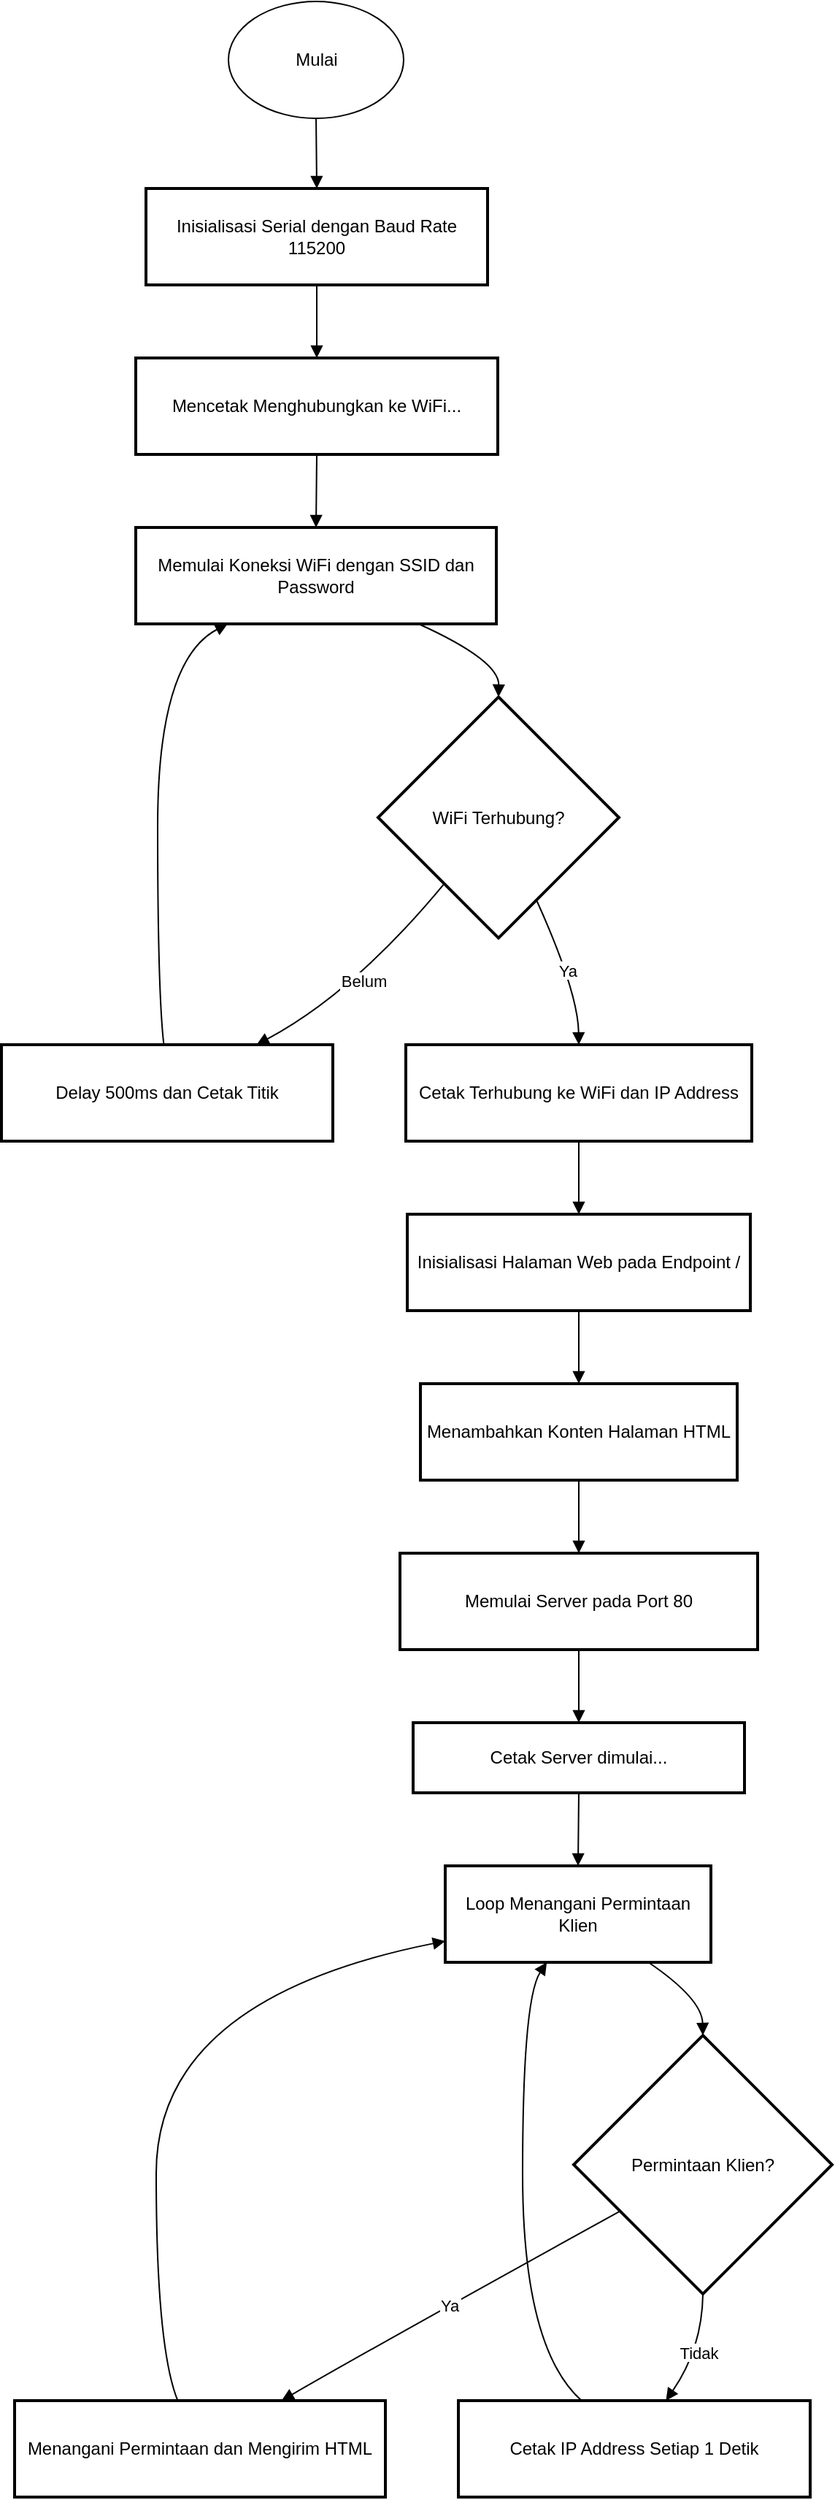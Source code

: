 <mxfile version="24.8.6">
  <diagram name="Page-1" id="wYbOXnqkEnTxyrPDYJKS">
    <mxGraphModel dx="1050" dy="1622" grid="1" gridSize="10" guides="1" tooltips="1" connect="1" arrows="1" fold="1" page="1" pageScale="1" pageWidth="850" pageHeight="1100" math="0" shadow="0">
      <root>
        <mxCell id="0" />
        <mxCell id="1" parent="0" />
        <mxCell id="HnM4g5WLl-3tZUEK4S6Z-2" value="Inisialisasi Serial dengan Baud Rate 115200" style="whiteSpace=wrap;strokeWidth=2;" vertex="1" parent="1">
          <mxGeometry x="119" y="118" width="234" height="66" as="geometry" />
        </mxCell>
        <mxCell id="HnM4g5WLl-3tZUEK4S6Z-3" value="Mencetak Menghubungkan ke WiFi..." style="whiteSpace=wrap;strokeWidth=2;" vertex="1" parent="1">
          <mxGeometry x="112" y="234" width="248" height="66" as="geometry" />
        </mxCell>
        <mxCell id="HnM4g5WLl-3tZUEK4S6Z-4" value="Memulai Koneksi WiFi dengan SSID dan Password" style="whiteSpace=wrap;strokeWidth=2;" vertex="1" parent="1">
          <mxGeometry x="112" y="350" width="247" height="66" as="geometry" />
        </mxCell>
        <mxCell id="HnM4g5WLl-3tZUEK4S6Z-5" value="WiFi Terhubung?" style="rhombus;strokeWidth=2;whiteSpace=wrap;" vertex="1" parent="1">
          <mxGeometry x="278" y="466" width="165" height="165" as="geometry" />
        </mxCell>
        <mxCell id="HnM4g5WLl-3tZUEK4S6Z-6" value="Delay 500ms dan Cetak Titik" style="whiteSpace=wrap;strokeWidth=2;" vertex="1" parent="1">
          <mxGeometry x="20" y="704" width="227" height="66" as="geometry" />
        </mxCell>
        <mxCell id="HnM4g5WLl-3tZUEK4S6Z-7" value="Cetak Terhubung ke WiFi dan IP Address" style="whiteSpace=wrap;strokeWidth=2;" vertex="1" parent="1">
          <mxGeometry x="297" y="704" width="237" height="66" as="geometry" />
        </mxCell>
        <mxCell id="HnM4g5WLl-3tZUEK4S6Z-8" value="Inisialisasi Halaman Web pada Endpoint /" style="whiteSpace=wrap;strokeWidth=2;" vertex="1" parent="1">
          <mxGeometry x="298" y="820" width="235" height="66" as="geometry" />
        </mxCell>
        <mxCell id="HnM4g5WLl-3tZUEK4S6Z-9" value="Menambahkan Konten Halaman HTML" style="whiteSpace=wrap;strokeWidth=2;" vertex="1" parent="1">
          <mxGeometry x="307" y="936" width="217" height="66" as="geometry" />
        </mxCell>
        <mxCell id="HnM4g5WLl-3tZUEK4S6Z-10" value="Memulai Server pada Port 80" style="whiteSpace=wrap;strokeWidth=2;" vertex="1" parent="1">
          <mxGeometry x="293" y="1052" width="245" height="66" as="geometry" />
        </mxCell>
        <mxCell id="HnM4g5WLl-3tZUEK4S6Z-11" value="Cetak Server dimulai..." style="whiteSpace=wrap;strokeWidth=2;" vertex="1" parent="1">
          <mxGeometry x="302" y="1168" width="227" height="48" as="geometry" />
        </mxCell>
        <mxCell id="HnM4g5WLl-3tZUEK4S6Z-12" value="Loop Menangani Permintaan Klien" style="whiteSpace=wrap;strokeWidth=2;" vertex="1" parent="1">
          <mxGeometry x="324" y="1266" width="182" height="66" as="geometry" />
        </mxCell>
        <mxCell id="HnM4g5WLl-3tZUEK4S6Z-13" value="Permintaan Klien?" style="rhombus;strokeWidth=2;whiteSpace=wrap;" vertex="1" parent="1">
          <mxGeometry x="412" y="1382" width="177" height="177" as="geometry" />
        </mxCell>
        <mxCell id="HnM4g5WLl-3tZUEK4S6Z-14" value="Menangani Permintaan dan Mengirim HTML" style="whiteSpace=wrap;strokeWidth=2;" vertex="1" parent="1">
          <mxGeometry x="29" y="1632" width="254" height="66" as="geometry" />
        </mxCell>
        <mxCell id="HnM4g5WLl-3tZUEK4S6Z-15" value="Cetak IP Address Setiap 1 Detik" style="whiteSpace=wrap;strokeWidth=2;" vertex="1" parent="1">
          <mxGeometry x="333" y="1632" width="241" height="66" as="geometry" />
        </mxCell>
        <mxCell id="HnM4g5WLl-3tZUEK4S6Z-16" value="" style="curved=1;startArrow=none;endArrow=block;exitX=0.5;exitY=1.01;entryX=0.5;entryY=0.01;rounded=0;" edge="1" parent="1" target="HnM4g5WLl-3tZUEK4S6Z-2">
          <mxGeometry relative="1" as="geometry">
            <Array as="points" />
            <mxPoint x="235.5" y="68" as="sourcePoint" />
          </mxGeometry>
        </mxCell>
        <mxCell id="HnM4g5WLl-3tZUEK4S6Z-17" value="" style="curved=1;startArrow=none;endArrow=block;exitX=0.5;exitY=1.01;entryX=0.5;entryY=0.01;rounded=0;" edge="1" parent="1" source="HnM4g5WLl-3tZUEK4S6Z-2" target="HnM4g5WLl-3tZUEK4S6Z-3">
          <mxGeometry relative="1" as="geometry">
            <Array as="points" />
          </mxGeometry>
        </mxCell>
        <mxCell id="HnM4g5WLl-3tZUEK4S6Z-18" value="" style="curved=1;startArrow=none;endArrow=block;exitX=0.5;exitY=1.01;entryX=0.5;entryY=0.01;rounded=0;" edge="1" parent="1" source="HnM4g5WLl-3tZUEK4S6Z-3" target="HnM4g5WLl-3tZUEK4S6Z-4">
          <mxGeometry relative="1" as="geometry">
            <Array as="points" />
          </mxGeometry>
        </mxCell>
        <mxCell id="HnM4g5WLl-3tZUEK4S6Z-19" value="" style="curved=1;startArrow=none;endArrow=block;exitX=0.79;exitY=1.01;entryX=0.5;entryY=0;rounded=0;" edge="1" parent="1" source="HnM4g5WLl-3tZUEK4S6Z-4" target="HnM4g5WLl-3tZUEK4S6Z-5">
          <mxGeometry relative="1" as="geometry">
            <Array as="points">
              <mxPoint x="361" y="441" />
            </Array>
          </mxGeometry>
        </mxCell>
        <mxCell id="HnM4g5WLl-3tZUEK4S6Z-20" value="Belum" style="curved=1;startArrow=none;endArrow=block;exitX=0.09;exitY=1;entryX=0.77;entryY=0;rounded=0;" edge="1" parent="1" source="HnM4g5WLl-3tZUEK4S6Z-5" target="HnM4g5WLl-3tZUEK4S6Z-6">
          <mxGeometry relative="1" as="geometry">
            <Array as="points">
              <mxPoint x="262" y="668" />
            </Array>
          </mxGeometry>
        </mxCell>
        <mxCell id="HnM4g5WLl-3tZUEK4S6Z-21" value="" style="curved=1;startArrow=none;endArrow=block;exitX=0.49;exitY=0;entryX=0.25;entryY=1.01;rounded=0;" edge="1" parent="1" source="HnM4g5WLl-3tZUEK4S6Z-6" target="HnM4g5WLl-3tZUEK4S6Z-4">
          <mxGeometry relative="1" as="geometry">
            <Array as="points">
              <mxPoint x="127" y="668" />
              <mxPoint x="127" y="441" />
            </Array>
          </mxGeometry>
        </mxCell>
        <mxCell id="HnM4g5WLl-3tZUEK4S6Z-22" value="Ya" style="curved=1;startArrow=none;endArrow=block;exitX=0.73;exitY=1;entryX=0.5;entryY=0;rounded=0;" edge="1" parent="1" source="HnM4g5WLl-3tZUEK4S6Z-5" target="HnM4g5WLl-3tZUEK4S6Z-7">
          <mxGeometry relative="1" as="geometry">
            <Array as="points">
              <mxPoint x="415" y="668" />
            </Array>
          </mxGeometry>
        </mxCell>
        <mxCell id="HnM4g5WLl-3tZUEK4S6Z-23" value="" style="curved=1;startArrow=none;endArrow=block;exitX=0.5;exitY=1;entryX=0.5;entryY=0;rounded=0;" edge="1" parent="1" source="HnM4g5WLl-3tZUEK4S6Z-7" target="HnM4g5WLl-3tZUEK4S6Z-8">
          <mxGeometry relative="1" as="geometry">
            <Array as="points" />
          </mxGeometry>
        </mxCell>
        <mxCell id="HnM4g5WLl-3tZUEK4S6Z-24" value="" style="curved=1;startArrow=none;endArrow=block;exitX=0.5;exitY=1;entryX=0.5;entryY=0;rounded=0;" edge="1" parent="1" source="HnM4g5WLl-3tZUEK4S6Z-8" target="HnM4g5WLl-3tZUEK4S6Z-9">
          <mxGeometry relative="1" as="geometry">
            <Array as="points" />
          </mxGeometry>
        </mxCell>
        <mxCell id="HnM4g5WLl-3tZUEK4S6Z-25" value="" style="curved=1;startArrow=none;endArrow=block;exitX=0.5;exitY=1;entryX=0.5;entryY=0;rounded=0;" edge="1" parent="1" source="HnM4g5WLl-3tZUEK4S6Z-9" target="HnM4g5WLl-3tZUEK4S6Z-10">
          <mxGeometry relative="1" as="geometry">
            <Array as="points" />
          </mxGeometry>
        </mxCell>
        <mxCell id="HnM4g5WLl-3tZUEK4S6Z-26" value="" style="curved=1;startArrow=none;endArrow=block;exitX=0.5;exitY=1;entryX=0.5;entryY=0;rounded=0;" edge="1" parent="1" source="HnM4g5WLl-3tZUEK4S6Z-10" target="HnM4g5WLl-3tZUEK4S6Z-11">
          <mxGeometry relative="1" as="geometry">
            <Array as="points" />
          </mxGeometry>
        </mxCell>
        <mxCell id="HnM4g5WLl-3tZUEK4S6Z-27" value="" style="curved=1;startArrow=none;endArrow=block;exitX=0.5;exitY=1.01;entryX=0.5;entryY=0.01;rounded=0;" edge="1" parent="1" source="HnM4g5WLl-3tZUEK4S6Z-11" target="HnM4g5WLl-3tZUEK4S6Z-12">
          <mxGeometry relative="1" as="geometry">
            <Array as="points" />
          </mxGeometry>
        </mxCell>
        <mxCell id="HnM4g5WLl-3tZUEK4S6Z-28" value="" style="curved=1;startArrow=none;endArrow=block;exitX=0.77;exitY=1.01;entryX=0.5;entryY=0;rounded=0;" edge="1" parent="1" source="HnM4g5WLl-3tZUEK4S6Z-12" target="HnM4g5WLl-3tZUEK4S6Z-13">
          <mxGeometry relative="1" as="geometry">
            <Array as="points">
              <mxPoint x="500" y="1357" />
            </Array>
          </mxGeometry>
        </mxCell>
        <mxCell id="HnM4g5WLl-3tZUEK4S6Z-29" value="Ya" style="curved=1;startArrow=none;endArrow=block;exitX=0;exitY=0.78;entryX=0.72;entryY=0;rounded=0;" edge="1" parent="1" source="HnM4g5WLl-3tZUEK4S6Z-13" target="HnM4g5WLl-3tZUEK4S6Z-14">
          <mxGeometry relative="1" as="geometry">
            <Array as="points">
              <mxPoint x="274" y="1596" />
            </Array>
          </mxGeometry>
        </mxCell>
        <mxCell id="HnM4g5WLl-3tZUEK4S6Z-30" value="Tidak" style="curved=1;startArrow=none;endArrow=block;exitX=0.5;exitY=1;entryX=0.59;entryY=0;rounded=0;" edge="1" parent="1" source="HnM4g5WLl-3tZUEK4S6Z-13" target="HnM4g5WLl-3tZUEK4S6Z-15">
          <mxGeometry relative="1" as="geometry">
            <Array as="points">
              <mxPoint x="500" y="1596" />
            </Array>
          </mxGeometry>
        </mxCell>
        <mxCell id="HnM4g5WLl-3tZUEK4S6Z-31" value="" style="curved=1;startArrow=none;endArrow=block;exitX=0.44;exitY=0;entryX=0;entryY=0.78;rounded=0;" edge="1" parent="1" source="HnM4g5WLl-3tZUEK4S6Z-14" target="HnM4g5WLl-3tZUEK4S6Z-12">
          <mxGeometry relative="1" as="geometry">
            <Array as="points">
              <mxPoint x="126" y="1596" />
              <mxPoint x="126" y="1357" />
            </Array>
          </mxGeometry>
        </mxCell>
        <mxCell id="HnM4g5WLl-3tZUEK4S6Z-32" value="" style="curved=1;startArrow=none;endArrow=block;exitX=0.35;exitY=0;entryX=0.38;entryY=1.01;rounded=0;" edge="1" parent="1" source="HnM4g5WLl-3tZUEK4S6Z-15" target="HnM4g5WLl-3tZUEK4S6Z-12">
          <mxGeometry relative="1" as="geometry">
            <Array as="points">
              <mxPoint x="377" y="1596" />
              <mxPoint x="377" y="1357" />
            </Array>
          </mxGeometry>
        </mxCell>
        <mxCell id="HnM4g5WLl-3tZUEK4S6Z-33" value="Mulai" style="ellipse;whiteSpace=wrap;html=1;" vertex="1" parent="1">
          <mxGeometry x="175.5" y="-10" width="120" height="80" as="geometry" />
        </mxCell>
      </root>
    </mxGraphModel>
  </diagram>
</mxfile>
